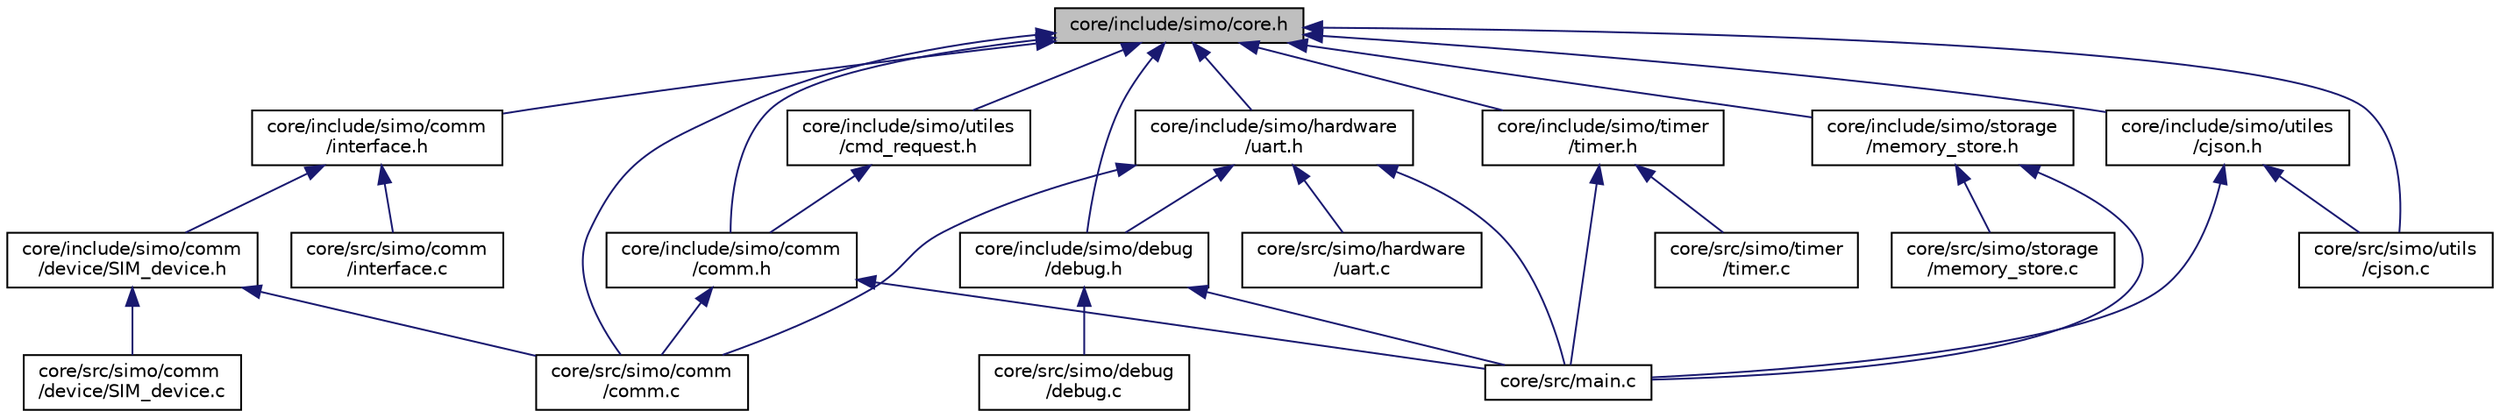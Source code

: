 digraph "core/include/simo/core.h"
{
 // LATEX_PDF_SIZE
  edge [fontname="Helvetica",fontsize="10",labelfontname="Helvetica",labelfontsize="10"];
  node [fontname="Helvetica",fontsize="10",shape=record];
  Node1 [label="core/include/simo/core.h",height=0.2,width=0.4,color="black", fillcolor="grey75", style="filled", fontcolor="black",tooltip="Core de la aplicacion. En este archivo van elementos indispensables para la aplicacion...."];
  Node1 -> Node2 [dir="back",color="midnightblue",fontsize="10",style="solid",fontname="Helvetica"];
  Node2 [label="core/include/simo/comm\l/comm.h",height=0.2,width=0.4,color="black", fillcolor="white", style="filled",URL="$comm_8h.html",tooltip="Modulo de capa 2 que sirve para gestionar comunicacion mediante hardware externo."];
  Node2 -> Node3 [dir="back",color="midnightblue",fontsize="10",style="solid",fontname="Helvetica"];
  Node3 [label="core/src/main.c",height=0.2,width=0.4,color="black", fillcolor="white", style="filled",URL="$main_8c.html",tooltip="Aplicacion SIMO v2."];
  Node2 -> Node4 [dir="back",color="midnightblue",fontsize="10",style="solid",fontname="Helvetica"];
  Node4 [label="core/src/simo/comm\l/comm.c",height=0.2,width=0.4,color="black", fillcolor="white", style="filled",URL="$comm_8c.html",tooltip="API para la comunicacion del sistema."];
  Node1 -> Node5 [dir="back",color="midnightblue",fontsize="10",style="solid",fontname="Helvetica"];
  Node5 [label="core/include/simo/comm\l/interface.h",height=0.2,width=0.4,color="black", fillcolor="white", style="filled",URL="$interface_8h.html",tooltip="Interfaz para manejar separar el hardware del los objetos comm."];
  Node5 -> Node6 [dir="back",color="midnightblue",fontsize="10",style="solid",fontname="Helvetica"];
  Node6 [label="core/include/simo/comm\l/device/SIM_device.h",height=0.2,width=0.4,color="black", fillcolor="white", style="filled",URL="$_s_i_m__device_8h.html",tooltip="Driver para el manejo de modulos SIM7000G(NIVEL 1). Depende de SIMO UART."];
  Node6 -> Node4 [dir="back",color="midnightblue",fontsize="10",style="solid",fontname="Helvetica"];
  Node6 -> Node7 [dir="back",color="midnightblue",fontsize="10",style="solid",fontname="Helvetica"];
  Node7 [label="core/src/simo/comm\l/device/SIM_device.c",height=0.2,width=0.4,color="black", fillcolor="white", style="filled",URL="$_s_i_m__device_8c.html",tooltip=" "];
  Node5 -> Node8 [dir="back",color="midnightblue",fontsize="10",style="solid",fontname="Helvetica"];
  Node8 [label="core/src/simo/comm\l/interface.c",height=0.2,width=0.4,color="black", fillcolor="white", style="filled",URL="$interface_8c.html",tooltip="Implementacion del interfacez para abstraer hardware."];
  Node1 -> Node9 [dir="back",color="midnightblue",fontsize="10",style="solid",fontname="Helvetica"];
  Node9 [label="core/include/simo/debug\l/debug.h",height=0.2,width=0.4,color="black", fillcolor="white", style="filled",URL="$debug_8h.html",tooltip="Objeto debug y funciones asociadas."];
  Node9 -> Node3 [dir="back",color="midnightblue",fontsize="10",style="solid",fontname="Helvetica"];
  Node9 -> Node10 [dir="back",color="midnightblue",fontsize="10",style="solid",fontname="Helvetica"];
  Node10 [label="core/src/simo/debug\l/debug.c",height=0.2,width=0.4,color="black", fillcolor="white", style="filled",URL="$debug_8c.html",tooltip="Funciones para configurar puerto de debug."];
  Node1 -> Node11 [dir="back",color="midnightblue",fontsize="10",style="solid",fontname="Helvetica"];
  Node11 [label="core/include/simo/hardware\l/uart.h",height=0.2,width=0.4,color="black", fillcolor="white", style="filled",URL="$uart_8h.html",tooltip="Header de capa para manejor del hardware UART (NIVEL 0)"];
  Node11 -> Node9 [dir="back",color="midnightblue",fontsize="10",style="solid",fontname="Helvetica"];
  Node11 -> Node3 [dir="back",color="midnightblue",fontsize="10",style="solid",fontname="Helvetica"];
  Node11 -> Node4 [dir="back",color="midnightblue",fontsize="10",style="solid",fontname="Helvetica"];
  Node11 -> Node12 [dir="back",color="midnightblue",fontsize="10",style="solid",fontname="Helvetica"];
  Node12 [label="core/src/simo/hardware\l/uart.c",height=0.2,width=0.4,color="black", fillcolor="white", style="filled",URL="$uart_8c.html",tooltip="Implementacion de capa para manejor del hardware UART (NIVEL 0)"];
  Node1 -> Node13 [dir="back",color="midnightblue",fontsize="10",style="solid",fontname="Helvetica"];
  Node13 [label="core/include/simo/storage\l/memory_store.h",height=0.2,width=0.4,color="black", fillcolor="white", style="filled",URL="$memory__store_8h.html",tooltip="Driver para memory."];
  Node13 -> Node3 [dir="back",color="midnightblue",fontsize="10",style="solid",fontname="Helvetica"];
  Node13 -> Node14 [dir="back",color="midnightblue",fontsize="10",style="solid",fontname="Helvetica"];
  Node14 [label="core/src/simo/storage\l/memory_store.c",height=0.2,width=0.4,color="black", fillcolor="white", style="filled",URL="$memory__store_8c.html",tooltip="Implementacion de driver para el manejor del almacenamiento externo (NIVEL 1).Depende de SIMO SPI."];
  Node1 -> Node15 [dir="back",color="midnightblue",fontsize="10",style="solid",fontname="Helvetica"];
  Node15 [label="core/include/simo/timer\l/timer.h",height=0.2,width=0.4,color="black", fillcolor="white", style="filled",URL="$timer_8h.html",tooltip="Modulo para implementar funciones que se llaman periodicamente."];
  Node15 -> Node3 [dir="back",color="midnightblue",fontsize="10",style="solid",fontname="Helvetica"];
  Node15 -> Node16 [dir="back",color="midnightblue",fontsize="10",style="solid",fontname="Helvetica"];
  Node16 [label="core/src/simo/timer\l/timer.c",height=0.2,width=0.4,color="black", fillcolor="white", style="filled",URL="$timer_8c.html",tooltip=" "];
  Node1 -> Node17 [dir="back",color="midnightblue",fontsize="10",style="solid",fontname="Helvetica"];
  Node17 [label="core/include/simo/utiles\l/cjson.h",height=0.2,width=0.4,color="black", fillcolor="white", style="filled",URL="$cjson_8h.html",tooltip=" "];
  Node17 -> Node3 [dir="back",color="midnightblue",fontsize="10",style="solid",fontname="Helvetica"];
  Node17 -> Node18 [dir="back",color="midnightblue",fontsize="10",style="solid",fontname="Helvetica"];
  Node18 [label="core/src/simo/utils\l/cjson.c",height=0.2,width=0.4,color="black", fillcolor="white", style="filled",URL="$cjson_8c.html",tooltip="Nueva implementacion del json para microcontroladores."];
  Node1 -> Node19 [dir="back",color="midnightblue",fontsize="10",style="solid",fontname="Helvetica"];
  Node19 [label="core/include/simo/utiles\l/cmd_request.h",height=0.2,width=0.4,color="black", fillcolor="white", style="filled",URL="$cmd__request_8h.html",tooltip=" "];
  Node19 -> Node2 [dir="back",color="midnightblue",fontsize="10",style="solid",fontname="Helvetica"];
  Node1 -> Node4 [dir="back",color="midnightblue",fontsize="10",style="solid",fontname="Helvetica"];
  Node1 -> Node18 [dir="back",color="midnightblue",fontsize="10",style="solid",fontname="Helvetica"];
}
